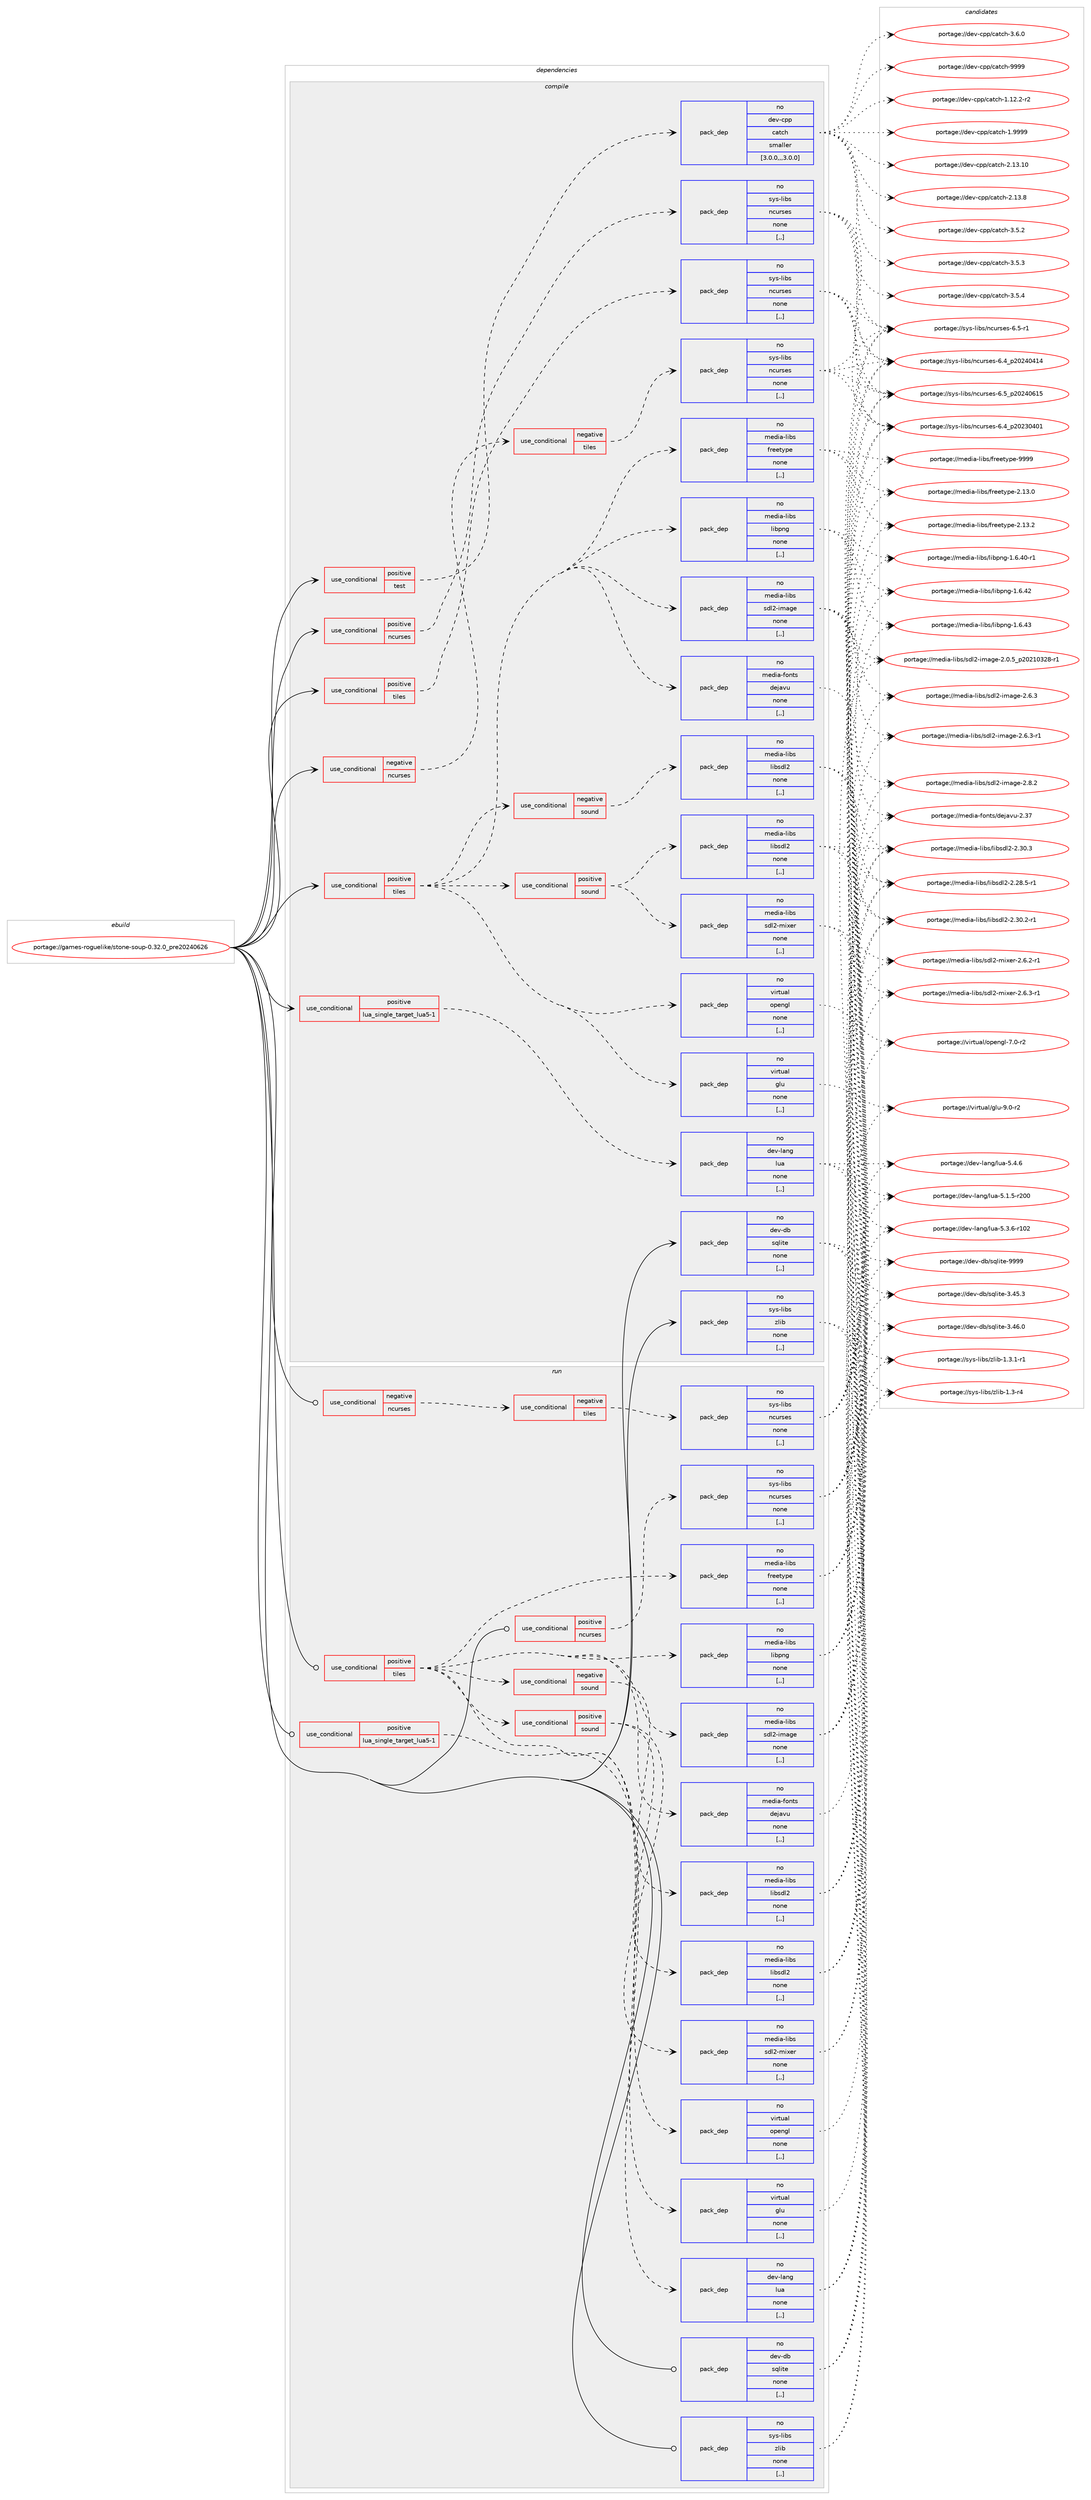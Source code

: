 digraph prolog {

# *************
# Graph options
# *************

newrank=true;
concentrate=true;
compound=true;
graph [rankdir=LR,fontname=Helvetica,fontsize=10,ranksep=1.5];#, ranksep=2.5, nodesep=0.2];
edge  [arrowhead=vee];
node  [fontname=Helvetica,fontsize=10];

# **********
# The ebuild
# **********

subgraph cluster_leftcol {
color=gray;
rank=same;
label=<<i>ebuild</i>>;
id [label="portage://games-roguelike/stone-soup-0.32.0_pre20240626", color=red, width=4, href="../games-roguelike/stone-soup-0.32.0_pre20240626.svg"];
}

# ****************
# The dependencies
# ****************

subgraph cluster_midcol {
color=gray;
label=<<i>dependencies</i>>;
subgraph cluster_compile {
fillcolor="#eeeeee";
style=filled;
label=<<i>compile</i>>;
subgraph cond63000 {
dependency228058 [label=<<TABLE BORDER="0" CELLBORDER="1" CELLSPACING="0" CELLPADDING="4"><TR><TD ROWSPAN="3" CELLPADDING="10">use_conditional</TD></TR><TR><TD>negative</TD></TR><TR><TD>ncurses</TD></TR></TABLE>>, shape=none, color=red];
subgraph cond63001 {
dependency228059 [label=<<TABLE BORDER="0" CELLBORDER="1" CELLSPACING="0" CELLPADDING="4"><TR><TD ROWSPAN="3" CELLPADDING="10">use_conditional</TD></TR><TR><TD>negative</TD></TR><TR><TD>tiles</TD></TR></TABLE>>, shape=none, color=red];
subgraph pack163557 {
dependency228060 [label=<<TABLE BORDER="0" CELLBORDER="1" CELLSPACING="0" CELLPADDING="4" WIDTH="220"><TR><TD ROWSPAN="6" CELLPADDING="30">pack_dep</TD></TR><TR><TD WIDTH="110">no</TD></TR><TR><TD>sys-libs</TD></TR><TR><TD>ncurses</TD></TR><TR><TD>none</TD></TR><TR><TD>[,,]</TD></TR></TABLE>>, shape=none, color=blue];
}
dependency228059:e -> dependency228060:w [weight=20,style="dashed",arrowhead="vee"];
}
dependency228058:e -> dependency228059:w [weight=20,style="dashed",arrowhead="vee"];
}
id:e -> dependency228058:w [weight=20,style="solid",arrowhead="vee"];
subgraph cond63002 {
dependency228061 [label=<<TABLE BORDER="0" CELLBORDER="1" CELLSPACING="0" CELLPADDING="4"><TR><TD ROWSPAN="3" CELLPADDING="10">use_conditional</TD></TR><TR><TD>positive</TD></TR><TR><TD>lua_single_target_lua5-1</TD></TR></TABLE>>, shape=none, color=red];
subgraph pack163558 {
dependency228062 [label=<<TABLE BORDER="0" CELLBORDER="1" CELLSPACING="0" CELLPADDING="4" WIDTH="220"><TR><TD ROWSPAN="6" CELLPADDING="30">pack_dep</TD></TR><TR><TD WIDTH="110">no</TD></TR><TR><TD>dev-lang</TD></TR><TR><TD>lua</TD></TR><TR><TD>none</TD></TR><TR><TD>[,,]</TD></TR></TABLE>>, shape=none, color=blue];
}
dependency228061:e -> dependency228062:w [weight=20,style="dashed",arrowhead="vee"];
}
id:e -> dependency228061:w [weight=20,style="solid",arrowhead="vee"];
subgraph cond63003 {
dependency228063 [label=<<TABLE BORDER="0" CELLBORDER="1" CELLSPACING="0" CELLPADDING="4"><TR><TD ROWSPAN="3" CELLPADDING="10">use_conditional</TD></TR><TR><TD>positive</TD></TR><TR><TD>ncurses</TD></TR></TABLE>>, shape=none, color=red];
subgraph pack163559 {
dependency228064 [label=<<TABLE BORDER="0" CELLBORDER="1" CELLSPACING="0" CELLPADDING="4" WIDTH="220"><TR><TD ROWSPAN="6" CELLPADDING="30">pack_dep</TD></TR><TR><TD WIDTH="110">no</TD></TR><TR><TD>sys-libs</TD></TR><TR><TD>ncurses</TD></TR><TR><TD>none</TD></TR><TR><TD>[,,]</TD></TR></TABLE>>, shape=none, color=blue];
}
dependency228063:e -> dependency228064:w [weight=20,style="dashed",arrowhead="vee"];
}
id:e -> dependency228063:w [weight=20,style="solid",arrowhead="vee"];
subgraph cond63004 {
dependency228065 [label=<<TABLE BORDER="0" CELLBORDER="1" CELLSPACING="0" CELLPADDING="4"><TR><TD ROWSPAN="3" CELLPADDING="10">use_conditional</TD></TR><TR><TD>positive</TD></TR><TR><TD>test</TD></TR></TABLE>>, shape=none, color=red];
subgraph pack163560 {
dependency228066 [label=<<TABLE BORDER="0" CELLBORDER="1" CELLSPACING="0" CELLPADDING="4" WIDTH="220"><TR><TD ROWSPAN="6" CELLPADDING="30">pack_dep</TD></TR><TR><TD WIDTH="110">no</TD></TR><TR><TD>dev-cpp</TD></TR><TR><TD>catch</TD></TR><TR><TD>smaller</TD></TR><TR><TD>[3.0.0,,,3.0.0]</TD></TR></TABLE>>, shape=none, color=blue];
}
dependency228065:e -> dependency228066:w [weight=20,style="dashed",arrowhead="vee"];
}
id:e -> dependency228065:w [weight=20,style="solid",arrowhead="vee"];
subgraph cond63005 {
dependency228067 [label=<<TABLE BORDER="0" CELLBORDER="1" CELLSPACING="0" CELLPADDING="4"><TR><TD ROWSPAN="3" CELLPADDING="10">use_conditional</TD></TR><TR><TD>positive</TD></TR><TR><TD>tiles</TD></TR></TABLE>>, shape=none, color=red];
subgraph pack163561 {
dependency228068 [label=<<TABLE BORDER="0" CELLBORDER="1" CELLSPACING="0" CELLPADDING="4" WIDTH="220"><TR><TD ROWSPAN="6" CELLPADDING="30">pack_dep</TD></TR><TR><TD WIDTH="110">no</TD></TR><TR><TD>media-fonts</TD></TR><TR><TD>dejavu</TD></TR><TR><TD>none</TD></TR><TR><TD>[,,]</TD></TR></TABLE>>, shape=none, color=blue];
}
dependency228067:e -> dependency228068:w [weight=20,style="dashed",arrowhead="vee"];
subgraph pack163562 {
dependency228069 [label=<<TABLE BORDER="0" CELLBORDER="1" CELLSPACING="0" CELLPADDING="4" WIDTH="220"><TR><TD ROWSPAN="6" CELLPADDING="30">pack_dep</TD></TR><TR><TD WIDTH="110">no</TD></TR><TR><TD>media-libs</TD></TR><TR><TD>freetype</TD></TR><TR><TD>none</TD></TR><TR><TD>[,,]</TD></TR></TABLE>>, shape=none, color=blue];
}
dependency228067:e -> dependency228069:w [weight=20,style="dashed",arrowhead="vee"];
subgraph pack163563 {
dependency228070 [label=<<TABLE BORDER="0" CELLBORDER="1" CELLSPACING="0" CELLPADDING="4" WIDTH="220"><TR><TD ROWSPAN="6" CELLPADDING="30">pack_dep</TD></TR><TR><TD WIDTH="110">no</TD></TR><TR><TD>media-libs</TD></TR><TR><TD>libpng</TD></TR><TR><TD>none</TD></TR><TR><TD>[,,]</TD></TR></TABLE>>, shape=none, color=blue];
}
dependency228067:e -> dependency228070:w [weight=20,style="dashed",arrowhead="vee"];
subgraph cond63006 {
dependency228071 [label=<<TABLE BORDER="0" CELLBORDER="1" CELLSPACING="0" CELLPADDING="4"><TR><TD ROWSPAN="3" CELLPADDING="10">use_conditional</TD></TR><TR><TD>positive</TD></TR><TR><TD>sound</TD></TR></TABLE>>, shape=none, color=red];
subgraph pack163564 {
dependency228072 [label=<<TABLE BORDER="0" CELLBORDER="1" CELLSPACING="0" CELLPADDING="4" WIDTH="220"><TR><TD ROWSPAN="6" CELLPADDING="30">pack_dep</TD></TR><TR><TD WIDTH="110">no</TD></TR><TR><TD>media-libs</TD></TR><TR><TD>libsdl2</TD></TR><TR><TD>none</TD></TR><TR><TD>[,,]</TD></TR></TABLE>>, shape=none, color=blue];
}
dependency228071:e -> dependency228072:w [weight=20,style="dashed",arrowhead="vee"];
subgraph pack163565 {
dependency228073 [label=<<TABLE BORDER="0" CELLBORDER="1" CELLSPACING="0" CELLPADDING="4" WIDTH="220"><TR><TD ROWSPAN="6" CELLPADDING="30">pack_dep</TD></TR><TR><TD WIDTH="110">no</TD></TR><TR><TD>media-libs</TD></TR><TR><TD>sdl2-mixer</TD></TR><TR><TD>none</TD></TR><TR><TD>[,,]</TD></TR></TABLE>>, shape=none, color=blue];
}
dependency228071:e -> dependency228073:w [weight=20,style="dashed",arrowhead="vee"];
}
dependency228067:e -> dependency228071:w [weight=20,style="dashed",arrowhead="vee"];
subgraph cond63007 {
dependency228074 [label=<<TABLE BORDER="0" CELLBORDER="1" CELLSPACING="0" CELLPADDING="4"><TR><TD ROWSPAN="3" CELLPADDING="10">use_conditional</TD></TR><TR><TD>negative</TD></TR><TR><TD>sound</TD></TR></TABLE>>, shape=none, color=red];
subgraph pack163566 {
dependency228075 [label=<<TABLE BORDER="0" CELLBORDER="1" CELLSPACING="0" CELLPADDING="4" WIDTH="220"><TR><TD ROWSPAN="6" CELLPADDING="30">pack_dep</TD></TR><TR><TD WIDTH="110">no</TD></TR><TR><TD>media-libs</TD></TR><TR><TD>libsdl2</TD></TR><TR><TD>none</TD></TR><TR><TD>[,,]</TD></TR></TABLE>>, shape=none, color=blue];
}
dependency228074:e -> dependency228075:w [weight=20,style="dashed",arrowhead="vee"];
}
dependency228067:e -> dependency228074:w [weight=20,style="dashed",arrowhead="vee"];
subgraph pack163567 {
dependency228076 [label=<<TABLE BORDER="0" CELLBORDER="1" CELLSPACING="0" CELLPADDING="4" WIDTH="220"><TR><TD ROWSPAN="6" CELLPADDING="30">pack_dep</TD></TR><TR><TD WIDTH="110">no</TD></TR><TR><TD>media-libs</TD></TR><TR><TD>sdl2-image</TD></TR><TR><TD>none</TD></TR><TR><TD>[,,]</TD></TR></TABLE>>, shape=none, color=blue];
}
dependency228067:e -> dependency228076:w [weight=20,style="dashed",arrowhead="vee"];
subgraph pack163568 {
dependency228077 [label=<<TABLE BORDER="0" CELLBORDER="1" CELLSPACING="0" CELLPADDING="4" WIDTH="220"><TR><TD ROWSPAN="6" CELLPADDING="30">pack_dep</TD></TR><TR><TD WIDTH="110">no</TD></TR><TR><TD>virtual</TD></TR><TR><TD>glu</TD></TR><TR><TD>none</TD></TR><TR><TD>[,,]</TD></TR></TABLE>>, shape=none, color=blue];
}
dependency228067:e -> dependency228077:w [weight=20,style="dashed",arrowhead="vee"];
subgraph pack163569 {
dependency228078 [label=<<TABLE BORDER="0" CELLBORDER="1" CELLSPACING="0" CELLPADDING="4" WIDTH="220"><TR><TD ROWSPAN="6" CELLPADDING="30">pack_dep</TD></TR><TR><TD WIDTH="110">no</TD></TR><TR><TD>virtual</TD></TR><TR><TD>opengl</TD></TR><TR><TD>none</TD></TR><TR><TD>[,,]</TD></TR></TABLE>>, shape=none, color=blue];
}
dependency228067:e -> dependency228078:w [weight=20,style="dashed",arrowhead="vee"];
}
id:e -> dependency228067:w [weight=20,style="solid",arrowhead="vee"];
subgraph cond63008 {
dependency228079 [label=<<TABLE BORDER="0" CELLBORDER="1" CELLSPACING="0" CELLPADDING="4"><TR><TD ROWSPAN="3" CELLPADDING="10">use_conditional</TD></TR><TR><TD>positive</TD></TR><TR><TD>tiles</TD></TR></TABLE>>, shape=none, color=red];
subgraph pack163570 {
dependency228080 [label=<<TABLE BORDER="0" CELLBORDER="1" CELLSPACING="0" CELLPADDING="4" WIDTH="220"><TR><TD ROWSPAN="6" CELLPADDING="30">pack_dep</TD></TR><TR><TD WIDTH="110">no</TD></TR><TR><TD>sys-libs</TD></TR><TR><TD>ncurses</TD></TR><TR><TD>none</TD></TR><TR><TD>[,,]</TD></TR></TABLE>>, shape=none, color=blue];
}
dependency228079:e -> dependency228080:w [weight=20,style="dashed",arrowhead="vee"];
}
id:e -> dependency228079:w [weight=20,style="solid",arrowhead="vee"];
subgraph pack163571 {
dependency228081 [label=<<TABLE BORDER="0" CELLBORDER="1" CELLSPACING="0" CELLPADDING="4" WIDTH="220"><TR><TD ROWSPAN="6" CELLPADDING="30">pack_dep</TD></TR><TR><TD WIDTH="110">no</TD></TR><TR><TD>dev-db</TD></TR><TR><TD>sqlite</TD></TR><TR><TD>none</TD></TR><TR><TD>[,,]</TD></TR></TABLE>>, shape=none, color=blue];
}
id:e -> dependency228081:w [weight=20,style="solid",arrowhead="vee"];
subgraph pack163572 {
dependency228082 [label=<<TABLE BORDER="0" CELLBORDER="1" CELLSPACING="0" CELLPADDING="4" WIDTH="220"><TR><TD ROWSPAN="6" CELLPADDING="30">pack_dep</TD></TR><TR><TD WIDTH="110">no</TD></TR><TR><TD>sys-libs</TD></TR><TR><TD>zlib</TD></TR><TR><TD>none</TD></TR><TR><TD>[,,]</TD></TR></TABLE>>, shape=none, color=blue];
}
id:e -> dependency228082:w [weight=20,style="solid",arrowhead="vee"];
}
subgraph cluster_compileandrun {
fillcolor="#eeeeee";
style=filled;
label=<<i>compile and run</i>>;
}
subgraph cluster_run {
fillcolor="#eeeeee";
style=filled;
label=<<i>run</i>>;
subgraph cond63009 {
dependency228083 [label=<<TABLE BORDER="0" CELLBORDER="1" CELLSPACING="0" CELLPADDING="4"><TR><TD ROWSPAN="3" CELLPADDING="10">use_conditional</TD></TR><TR><TD>negative</TD></TR><TR><TD>ncurses</TD></TR></TABLE>>, shape=none, color=red];
subgraph cond63010 {
dependency228084 [label=<<TABLE BORDER="0" CELLBORDER="1" CELLSPACING="0" CELLPADDING="4"><TR><TD ROWSPAN="3" CELLPADDING="10">use_conditional</TD></TR><TR><TD>negative</TD></TR><TR><TD>tiles</TD></TR></TABLE>>, shape=none, color=red];
subgraph pack163573 {
dependency228085 [label=<<TABLE BORDER="0" CELLBORDER="1" CELLSPACING="0" CELLPADDING="4" WIDTH="220"><TR><TD ROWSPAN="6" CELLPADDING="30">pack_dep</TD></TR><TR><TD WIDTH="110">no</TD></TR><TR><TD>sys-libs</TD></TR><TR><TD>ncurses</TD></TR><TR><TD>none</TD></TR><TR><TD>[,,]</TD></TR></TABLE>>, shape=none, color=blue];
}
dependency228084:e -> dependency228085:w [weight=20,style="dashed",arrowhead="vee"];
}
dependency228083:e -> dependency228084:w [weight=20,style="dashed",arrowhead="vee"];
}
id:e -> dependency228083:w [weight=20,style="solid",arrowhead="odot"];
subgraph cond63011 {
dependency228086 [label=<<TABLE BORDER="0" CELLBORDER="1" CELLSPACING="0" CELLPADDING="4"><TR><TD ROWSPAN="3" CELLPADDING="10">use_conditional</TD></TR><TR><TD>positive</TD></TR><TR><TD>lua_single_target_lua5-1</TD></TR></TABLE>>, shape=none, color=red];
subgraph pack163574 {
dependency228087 [label=<<TABLE BORDER="0" CELLBORDER="1" CELLSPACING="0" CELLPADDING="4" WIDTH="220"><TR><TD ROWSPAN="6" CELLPADDING="30">pack_dep</TD></TR><TR><TD WIDTH="110">no</TD></TR><TR><TD>dev-lang</TD></TR><TR><TD>lua</TD></TR><TR><TD>none</TD></TR><TR><TD>[,,]</TD></TR></TABLE>>, shape=none, color=blue];
}
dependency228086:e -> dependency228087:w [weight=20,style="dashed",arrowhead="vee"];
}
id:e -> dependency228086:w [weight=20,style="solid",arrowhead="odot"];
subgraph cond63012 {
dependency228088 [label=<<TABLE BORDER="0" CELLBORDER="1" CELLSPACING="0" CELLPADDING="4"><TR><TD ROWSPAN="3" CELLPADDING="10">use_conditional</TD></TR><TR><TD>positive</TD></TR><TR><TD>ncurses</TD></TR></TABLE>>, shape=none, color=red];
subgraph pack163575 {
dependency228089 [label=<<TABLE BORDER="0" CELLBORDER="1" CELLSPACING="0" CELLPADDING="4" WIDTH="220"><TR><TD ROWSPAN="6" CELLPADDING="30">pack_dep</TD></TR><TR><TD WIDTH="110">no</TD></TR><TR><TD>sys-libs</TD></TR><TR><TD>ncurses</TD></TR><TR><TD>none</TD></TR><TR><TD>[,,]</TD></TR></TABLE>>, shape=none, color=blue];
}
dependency228088:e -> dependency228089:w [weight=20,style="dashed",arrowhead="vee"];
}
id:e -> dependency228088:w [weight=20,style="solid",arrowhead="odot"];
subgraph cond63013 {
dependency228090 [label=<<TABLE BORDER="0" CELLBORDER="1" CELLSPACING="0" CELLPADDING="4"><TR><TD ROWSPAN="3" CELLPADDING="10">use_conditional</TD></TR><TR><TD>positive</TD></TR><TR><TD>tiles</TD></TR></TABLE>>, shape=none, color=red];
subgraph pack163576 {
dependency228091 [label=<<TABLE BORDER="0" CELLBORDER="1" CELLSPACING="0" CELLPADDING="4" WIDTH="220"><TR><TD ROWSPAN="6" CELLPADDING="30">pack_dep</TD></TR><TR><TD WIDTH="110">no</TD></TR><TR><TD>media-fonts</TD></TR><TR><TD>dejavu</TD></TR><TR><TD>none</TD></TR><TR><TD>[,,]</TD></TR></TABLE>>, shape=none, color=blue];
}
dependency228090:e -> dependency228091:w [weight=20,style="dashed",arrowhead="vee"];
subgraph pack163577 {
dependency228092 [label=<<TABLE BORDER="0" CELLBORDER="1" CELLSPACING="0" CELLPADDING="4" WIDTH="220"><TR><TD ROWSPAN="6" CELLPADDING="30">pack_dep</TD></TR><TR><TD WIDTH="110">no</TD></TR><TR><TD>media-libs</TD></TR><TR><TD>freetype</TD></TR><TR><TD>none</TD></TR><TR><TD>[,,]</TD></TR></TABLE>>, shape=none, color=blue];
}
dependency228090:e -> dependency228092:w [weight=20,style="dashed",arrowhead="vee"];
subgraph pack163578 {
dependency228093 [label=<<TABLE BORDER="0" CELLBORDER="1" CELLSPACING="0" CELLPADDING="4" WIDTH="220"><TR><TD ROWSPAN="6" CELLPADDING="30">pack_dep</TD></TR><TR><TD WIDTH="110">no</TD></TR><TR><TD>media-libs</TD></TR><TR><TD>libpng</TD></TR><TR><TD>none</TD></TR><TR><TD>[,,]</TD></TR></TABLE>>, shape=none, color=blue];
}
dependency228090:e -> dependency228093:w [weight=20,style="dashed",arrowhead="vee"];
subgraph cond63014 {
dependency228094 [label=<<TABLE BORDER="0" CELLBORDER="1" CELLSPACING="0" CELLPADDING="4"><TR><TD ROWSPAN="3" CELLPADDING="10">use_conditional</TD></TR><TR><TD>positive</TD></TR><TR><TD>sound</TD></TR></TABLE>>, shape=none, color=red];
subgraph pack163579 {
dependency228095 [label=<<TABLE BORDER="0" CELLBORDER="1" CELLSPACING="0" CELLPADDING="4" WIDTH="220"><TR><TD ROWSPAN="6" CELLPADDING="30">pack_dep</TD></TR><TR><TD WIDTH="110">no</TD></TR><TR><TD>media-libs</TD></TR><TR><TD>libsdl2</TD></TR><TR><TD>none</TD></TR><TR><TD>[,,]</TD></TR></TABLE>>, shape=none, color=blue];
}
dependency228094:e -> dependency228095:w [weight=20,style="dashed",arrowhead="vee"];
subgraph pack163580 {
dependency228096 [label=<<TABLE BORDER="0" CELLBORDER="1" CELLSPACING="0" CELLPADDING="4" WIDTH="220"><TR><TD ROWSPAN="6" CELLPADDING="30">pack_dep</TD></TR><TR><TD WIDTH="110">no</TD></TR><TR><TD>media-libs</TD></TR><TR><TD>sdl2-mixer</TD></TR><TR><TD>none</TD></TR><TR><TD>[,,]</TD></TR></TABLE>>, shape=none, color=blue];
}
dependency228094:e -> dependency228096:w [weight=20,style="dashed",arrowhead="vee"];
}
dependency228090:e -> dependency228094:w [weight=20,style="dashed",arrowhead="vee"];
subgraph cond63015 {
dependency228097 [label=<<TABLE BORDER="0" CELLBORDER="1" CELLSPACING="0" CELLPADDING="4"><TR><TD ROWSPAN="3" CELLPADDING="10">use_conditional</TD></TR><TR><TD>negative</TD></TR><TR><TD>sound</TD></TR></TABLE>>, shape=none, color=red];
subgraph pack163581 {
dependency228098 [label=<<TABLE BORDER="0" CELLBORDER="1" CELLSPACING="0" CELLPADDING="4" WIDTH="220"><TR><TD ROWSPAN="6" CELLPADDING="30">pack_dep</TD></TR><TR><TD WIDTH="110">no</TD></TR><TR><TD>media-libs</TD></TR><TR><TD>libsdl2</TD></TR><TR><TD>none</TD></TR><TR><TD>[,,]</TD></TR></TABLE>>, shape=none, color=blue];
}
dependency228097:e -> dependency228098:w [weight=20,style="dashed",arrowhead="vee"];
}
dependency228090:e -> dependency228097:w [weight=20,style="dashed",arrowhead="vee"];
subgraph pack163582 {
dependency228099 [label=<<TABLE BORDER="0" CELLBORDER="1" CELLSPACING="0" CELLPADDING="4" WIDTH="220"><TR><TD ROWSPAN="6" CELLPADDING="30">pack_dep</TD></TR><TR><TD WIDTH="110">no</TD></TR><TR><TD>media-libs</TD></TR><TR><TD>sdl2-image</TD></TR><TR><TD>none</TD></TR><TR><TD>[,,]</TD></TR></TABLE>>, shape=none, color=blue];
}
dependency228090:e -> dependency228099:w [weight=20,style="dashed",arrowhead="vee"];
subgraph pack163583 {
dependency228100 [label=<<TABLE BORDER="0" CELLBORDER="1" CELLSPACING="0" CELLPADDING="4" WIDTH="220"><TR><TD ROWSPAN="6" CELLPADDING="30">pack_dep</TD></TR><TR><TD WIDTH="110">no</TD></TR><TR><TD>virtual</TD></TR><TR><TD>glu</TD></TR><TR><TD>none</TD></TR><TR><TD>[,,]</TD></TR></TABLE>>, shape=none, color=blue];
}
dependency228090:e -> dependency228100:w [weight=20,style="dashed",arrowhead="vee"];
subgraph pack163584 {
dependency228101 [label=<<TABLE BORDER="0" CELLBORDER="1" CELLSPACING="0" CELLPADDING="4" WIDTH="220"><TR><TD ROWSPAN="6" CELLPADDING="30">pack_dep</TD></TR><TR><TD WIDTH="110">no</TD></TR><TR><TD>virtual</TD></TR><TR><TD>opengl</TD></TR><TR><TD>none</TD></TR><TR><TD>[,,]</TD></TR></TABLE>>, shape=none, color=blue];
}
dependency228090:e -> dependency228101:w [weight=20,style="dashed",arrowhead="vee"];
}
id:e -> dependency228090:w [weight=20,style="solid",arrowhead="odot"];
subgraph pack163585 {
dependency228102 [label=<<TABLE BORDER="0" CELLBORDER="1" CELLSPACING="0" CELLPADDING="4" WIDTH="220"><TR><TD ROWSPAN="6" CELLPADDING="30">pack_dep</TD></TR><TR><TD WIDTH="110">no</TD></TR><TR><TD>dev-db</TD></TR><TR><TD>sqlite</TD></TR><TR><TD>none</TD></TR><TR><TD>[,,]</TD></TR></TABLE>>, shape=none, color=blue];
}
id:e -> dependency228102:w [weight=20,style="solid",arrowhead="odot"];
subgraph pack163586 {
dependency228103 [label=<<TABLE BORDER="0" CELLBORDER="1" CELLSPACING="0" CELLPADDING="4" WIDTH="220"><TR><TD ROWSPAN="6" CELLPADDING="30">pack_dep</TD></TR><TR><TD WIDTH="110">no</TD></TR><TR><TD>sys-libs</TD></TR><TR><TD>zlib</TD></TR><TR><TD>none</TD></TR><TR><TD>[,,]</TD></TR></TABLE>>, shape=none, color=blue];
}
id:e -> dependency228103:w [weight=20,style="solid",arrowhead="odot"];
}
}

# **************
# The candidates
# **************

subgraph cluster_choices {
rank=same;
color=gray;
label=<<i>candidates</i>>;

subgraph choice163557 {
color=black;
nodesep=1;
choice1151211154510810598115471109911711411510111545544652951125048505148524849 [label="portage://sys-libs/ncurses-6.4_p20230401", color=red, width=4,href="../sys-libs/ncurses-6.4_p20230401.svg"];
choice1151211154510810598115471109911711411510111545544652951125048505248524952 [label="portage://sys-libs/ncurses-6.4_p20240414", color=red, width=4,href="../sys-libs/ncurses-6.4_p20240414.svg"];
choice11512111545108105981154711099117114115101115455446534511449 [label="portage://sys-libs/ncurses-6.5-r1", color=red, width=4,href="../sys-libs/ncurses-6.5-r1.svg"];
choice1151211154510810598115471109911711411510111545544653951125048505248544953 [label="portage://sys-libs/ncurses-6.5_p20240615", color=red, width=4,href="../sys-libs/ncurses-6.5_p20240615.svg"];
dependency228060:e -> choice1151211154510810598115471109911711411510111545544652951125048505148524849:w [style=dotted,weight="100"];
dependency228060:e -> choice1151211154510810598115471109911711411510111545544652951125048505248524952:w [style=dotted,weight="100"];
dependency228060:e -> choice11512111545108105981154711099117114115101115455446534511449:w [style=dotted,weight="100"];
dependency228060:e -> choice1151211154510810598115471109911711411510111545544653951125048505248544953:w [style=dotted,weight="100"];
}
subgraph choice163558 {
color=black;
nodesep=1;
choice1001011184510897110103471081179745534649465345114504848 [label="portage://dev-lang/lua-5.1.5-r200", color=red, width=4,href="../dev-lang/lua-5.1.5-r200.svg"];
choice1001011184510897110103471081179745534651465445114494850 [label="portage://dev-lang/lua-5.3.6-r102", color=red, width=4,href="../dev-lang/lua-5.3.6-r102.svg"];
choice10010111845108971101034710811797455346524654 [label="portage://dev-lang/lua-5.4.6", color=red, width=4,href="../dev-lang/lua-5.4.6.svg"];
dependency228062:e -> choice1001011184510897110103471081179745534649465345114504848:w [style=dotted,weight="100"];
dependency228062:e -> choice1001011184510897110103471081179745534651465445114494850:w [style=dotted,weight="100"];
dependency228062:e -> choice10010111845108971101034710811797455346524654:w [style=dotted,weight="100"];
}
subgraph choice163559 {
color=black;
nodesep=1;
choice1151211154510810598115471109911711411510111545544652951125048505148524849 [label="portage://sys-libs/ncurses-6.4_p20230401", color=red, width=4,href="../sys-libs/ncurses-6.4_p20230401.svg"];
choice1151211154510810598115471109911711411510111545544652951125048505248524952 [label="portage://sys-libs/ncurses-6.4_p20240414", color=red, width=4,href="../sys-libs/ncurses-6.4_p20240414.svg"];
choice11512111545108105981154711099117114115101115455446534511449 [label="portage://sys-libs/ncurses-6.5-r1", color=red, width=4,href="../sys-libs/ncurses-6.5-r1.svg"];
choice1151211154510810598115471109911711411510111545544653951125048505248544953 [label="portage://sys-libs/ncurses-6.5_p20240615", color=red, width=4,href="../sys-libs/ncurses-6.5_p20240615.svg"];
dependency228064:e -> choice1151211154510810598115471109911711411510111545544652951125048505148524849:w [style=dotted,weight="100"];
dependency228064:e -> choice1151211154510810598115471109911711411510111545544652951125048505248524952:w [style=dotted,weight="100"];
dependency228064:e -> choice11512111545108105981154711099117114115101115455446534511449:w [style=dotted,weight="100"];
dependency228064:e -> choice1151211154510810598115471109911711411510111545544653951125048505248544953:w [style=dotted,weight="100"];
}
subgraph choice163560 {
color=black;
nodesep=1;
choice100101118459911211247999711699104454946495046504511450 [label="portage://dev-cpp/catch-1.12.2-r2", color=red, width=4,href="../dev-cpp/catch-1.12.2-r2.svg"];
choice10010111845991121124799971169910445494657575757 [label="portage://dev-cpp/catch-1.9999", color=red, width=4,href="../dev-cpp/catch-1.9999.svg"];
choice1001011184599112112479997116991044550464951464948 [label="portage://dev-cpp/catch-2.13.10", color=red, width=4,href="../dev-cpp/catch-2.13.10.svg"];
choice10010111845991121124799971169910445504649514656 [label="portage://dev-cpp/catch-2.13.8", color=red, width=4,href="../dev-cpp/catch-2.13.8.svg"];
choice100101118459911211247999711699104455146534650 [label="portage://dev-cpp/catch-3.5.2", color=red, width=4,href="../dev-cpp/catch-3.5.2.svg"];
choice100101118459911211247999711699104455146534651 [label="portage://dev-cpp/catch-3.5.3", color=red, width=4,href="../dev-cpp/catch-3.5.3.svg"];
choice100101118459911211247999711699104455146534652 [label="portage://dev-cpp/catch-3.5.4", color=red, width=4,href="../dev-cpp/catch-3.5.4.svg"];
choice100101118459911211247999711699104455146544648 [label="portage://dev-cpp/catch-3.6.0", color=red, width=4,href="../dev-cpp/catch-3.6.0.svg"];
choice1001011184599112112479997116991044557575757 [label="portage://dev-cpp/catch-9999", color=red, width=4,href="../dev-cpp/catch-9999.svg"];
dependency228066:e -> choice100101118459911211247999711699104454946495046504511450:w [style=dotted,weight="100"];
dependency228066:e -> choice10010111845991121124799971169910445494657575757:w [style=dotted,weight="100"];
dependency228066:e -> choice1001011184599112112479997116991044550464951464948:w [style=dotted,weight="100"];
dependency228066:e -> choice10010111845991121124799971169910445504649514656:w [style=dotted,weight="100"];
dependency228066:e -> choice100101118459911211247999711699104455146534650:w [style=dotted,weight="100"];
dependency228066:e -> choice100101118459911211247999711699104455146534651:w [style=dotted,weight="100"];
dependency228066:e -> choice100101118459911211247999711699104455146534652:w [style=dotted,weight="100"];
dependency228066:e -> choice100101118459911211247999711699104455146544648:w [style=dotted,weight="100"];
dependency228066:e -> choice1001011184599112112479997116991044557575757:w [style=dotted,weight="100"];
}
subgraph choice163561 {
color=black;
nodesep=1;
choice109101100105974510211111011611547100101106971181174550465155 [label="portage://media-fonts/dejavu-2.37", color=red, width=4,href="../media-fonts/dejavu-2.37.svg"];
dependency228068:e -> choice109101100105974510211111011611547100101106971181174550465155:w [style=dotted,weight="100"];
}
subgraph choice163562 {
color=black;
nodesep=1;
choice1091011001059745108105981154710211410110111612111210145504649514648 [label="portage://media-libs/freetype-2.13.0", color=red, width=4,href="../media-libs/freetype-2.13.0.svg"];
choice1091011001059745108105981154710211410110111612111210145504649514650 [label="portage://media-libs/freetype-2.13.2", color=red, width=4,href="../media-libs/freetype-2.13.2.svg"];
choice109101100105974510810598115471021141011011161211121014557575757 [label="portage://media-libs/freetype-9999", color=red, width=4,href="../media-libs/freetype-9999.svg"];
dependency228069:e -> choice1091011001059745108105981154710211410110111612111210145504649514648:w [style=dotted,weight="100"];
dependency228069:e -> choice1091011001059745108105981154710211410110111612111210145504649514650:w [style=dotted,weight="100"];
dependency228069:e -> choice109101100105974510810598115471021141011011161211121014557575757:w [style=dotted,weight="100"];
}
subgraph choice163563 {
color=black;
nodesep=1;
choice1091011001059745108105981154710810598112110103454946544652484511449 [label="portage://media-libs/libpng-1.6.40-r1", color=red, width=4,href="../media-libs/libpng-1.6.40-r1.svg"];
choice109101100105974510810598115471081059811211010345494654465250 [label="portage://media-libs/libpng-1.6.42", color=red, width=4,href="../media-libs/libpng-1.6.42.svg"];
choice109101100105974510810598115471081059811211010345494654465251 [label="portage://media-libs/libpng-1.6.43", color=red, width=4,href="../media-libs/libpng-1.6.43.svg"];
dependency228070:e -> choice1091011001059745108105981154710810598112110103454946544652484511449:w [style=dotted,weight="100"];
dependency228070:e -> choice109101100105974510810598115471081059811211010345494654465250:w [style=dotted,weight="100"];
dependency228070:e -> choice109101100105974510810598115471081059811211010345494654465251:w [style=dotted,weight="100"];
}
subgraph choice163564 {
color=black;
nodesep=1;
choice109101100105974510810598115471081059811510010850455046505646534511449 [label="portage://media-libs/libsdl2-2.28.5-r1", color=red, width=4,href="../media-libs/libsdl2-2.28.5-r1.svg"];
choice109101100105974510810598115471081059811510010850455046514846504511449 [label="portage://media-libs/libsdl2-2.30.2-r1", color=red, width=4,href="../media-libs/libsdl2-2.30.2-r1.svg"];
choice10910110010597451081059811547108105981151001085045504651484651 [label="portage://media-libs/libsdl2-2.30.3", color=red, width=4,href="../media-libs/libsdl2-2.30.3.svg"];
dependency228072:e -> choice109101100105974510810598115471081059811510010850455046505646534511449:w [style=dotted,weight="100"];
dependency228072:e -> choice109101100105974510810598115471081059811510010850455046514846504511449:w [style=dotted,weight="100"];
dependency228072:e -> choice10910110010597451081059811547108105981151001085045504651484651:w [style=dotted,weight="100"];
}
subgraph choice163565 {
color=black;
nodesep=1;
choice1091011001059745108105981154711510010850451091051201011144550465446504511449 [label="portage://media-libs/sdl2-mixer-2.6.2-r1", color=red, width=4,href="../media-libs/sdl2-mixer-2.6.2-r1.svg"];
choice1091011001059745108105981154711510010850451091051201011144550465446514511449 [label="portage://media-libs/sdl2-mixer-2.6.3-r1", color=red, width=4,href="../media-libs/sdl2-mixer-2.6.3-r1.svg"];
dependency228073:e -> choice1091011001059745108105981154711510010850451091051201011144550465446504511449:w [style=dotted,weight="100"];
dependency228073:e -> choice1091011001059745108105981154711510010850451091051201011144550465446514511449:w [style=dotted,weight="100"];
}
subgraph choice163566 {
color=black;
nodesep=1;
choice109101100105974510810598115471081059811510010850455046505646534511449 [label="portage://media-libs/libsdl2-2.28.5-r1", color=red, width=4,href="../media-libs/libsdl2-2.28.5-r1.svg"];
choice109101100105974510810598115471081059811510010850455046514846504511449 [label="portage://media-libs/libsdl2-2.30.2-r1", color=red, width=4,href="../media-libs/libsdl2-2.30.2-r1.svg"];
choice10910110010597451081059811547108105981151001085045504651484651 [label="portage://media-libs/libsdl2-2.30.3", color=red, width=4,href="../media-libs/libsdl2-2.30.3.svg"];
dependency228075:e -> choice109101100105974510810598115471081059811510010850455046505646534511449:w [style=dotted,weight="100"];
dependency228075:e -> choice109101100105974510810598115471081059811510010850455046514846504511449:w [style=dotted,weight="100"];
dependency228075:e -> choice10910110010597451081059811547108105981151001085045504651484651:w [style=dotted,weight="100"];
}
subgraph choice163567 {
color=black;
nodesep=1;
choice109101100105974510810598115471151001085045105109971031014550464846539511250485049485150564511449 [label="portage://media-libs/sdl2-image-2.0.5_p20210328-r1", color=red, width=4,href="../media-libs/sdl2-image-2.0.5_p20210328-r1.svg"];
choice10910110010597451081059811547115100108504510510997103101455046544651 [label="portage://media-libs/sdl2-image-2.6.3", color=red, width=4,href="../media-libs/sdl2-image-2.6.3.svg"];
choice109101100105974510810598115471151001085045105109971031014550465446514511449 [label="portage://media-libs/sdl2-image-2.6.3-r1", color=red, width=4,href="../media-libs/sdl2-image-2.6.3-r1.svg"];
choice10910110010597451081059811547115100108504510510997103101455046564650 [label="portage://media-libs/sdl2-image-2.8.2", color=red, width=4,href="../media-libs/sdl2-image-2.8.2.svg"];
dependency228076:e -> choice109101100105974510810598115471151001085045105109971031014550464846539511250485049485150564511449:w [style=dotted,weight="100"];
dependency228076:e -> choice10910110010597451081059811547115100108504510510997103101455046544651:w [style=dotted,weight="100"];
dependency228076:e -> choice109101100105974510810598115471151001085045105109971031014550465446514511449:w [style=dotted,weight="100"];
dependency228076:e -> choice10910110010597451081059811547115100108504510510997103101455046564650:w [style=dotted,weight="100"];
}
subgraph choice163568 {
color=black;
nodesep=1;
choice1181051141161179710847103108117455746484511450 [label="portage://virtual/glu-9.0-r2", color=red, width=4,href="../virtual/glu-9.0-r2.svg"];
dependency228077:e -> choice1181051141161179710847103108117455746484511450:w [style=dotted,weight="100"];
}
subgraph choice163569 {
color=black;
nodesep=1;
choice1181051141161179710847111112101110103108455546484511450 [label="portage://virtual/opengl-7.0-r2", color=red, width=4,href="../virtual/opengl-7.0-r2.svg"];
dependency228078:e -> choice1181051141161179710847111112101110103108455546484511450:w [style=dotted,weight="100"];
}
subgraph choice163570 {
color=black;
nodesep=1;
choice1151211154510810598115471109911711411510111545544652951125048505148524849 [label="portage://sys-libs/ncurses-6.4_p20230401", color=red, width=4,href="../sys-libs/ncurses-6.4_p20230401.svg"];
choice1151211154510810598115471109911711411510111545544652951125048505248524952 [label="portage://sys-libs/ncurses-6.4_p20240414", color=red, width=4,href="../sys-libs/ncurses-6.4_p20240414.svg"];
choice11512111545108105981154711099117114115101115455446534511449 [label="portage://sys-libs/ncurses-6.5-r1", color=red, width=4,href="../sys-libs/ncurses-6.5-r1.svg"];
choice1151211154510810598115471109911711411510111545544653951125048505248544953 [label="portage://sys-libs/ncurses-6.5_p20240615", color=red, width=4,href="../sys-libs/ncurses-6.5_p20240615.svg"];
dependency228080:e -> choice1151211154510810598115471109911711411510111545544652951125048505148524849:w [style=dotted,weight="100"];
dependency228080:e -> choice1151211154510810598115471109911711411510111545544652951125048505248524952:w [style=dotted,weight="100"];
dependency228080:e -> choice11512111545108105981154711099117114115101115455446534511449:w [style=dotted,weight="100"];
dependency228080:e -> choice1151211154510810598115471109911711411510111545544653951125048505248544953:w [style=dotted,weight="100"];
}
subgraph choice163571 {
color=black;
nodesep=1;
choice10010111845100984711511310810511610145514652534651 [label="portage://dev-db/sqlite-3.45.3", color=red, width=4,href="../dev-db/sqlite-3.45.3.svg"];
choice10010111845100984711511310810511610145514652544648 [label="portage://dev-db/sqlite-3.46.0", color=red, width=4,href="../dev-db/sqlite-3.46.0.svg"];
choice1001011184510098471151131081051161014557575757 [label="portage://dev-db/sqlite-9999", color=red, width=4,href="../dev-db/sqlite-9999.svg"];
dependency228081:e -> choice10010111845100984711511310810511610145514652534651:w [style=dotted,weight="100"];
dependency228081:e -> choice10010111845100984711511310810511610145514652544648:w [style=dotted,weight="100"];
dependency228081:e -> choice1001011184510098471151131081051161014557575757:w [style=dotted,weight="100"];
}
subgraph choice163572 {
color=black;
nodesep=1;
choice11512111545108105981154712210810598454946514511452 [label="portage://sys-libs/zlib-1.3-r4", color=red, width=4,href="../sys-libs/zlib-1.3-r4.svg"];
choice115121115451081059811547122108105984549465146494511449 [label="portage://sys-libs/zlib-1.3.1-r1", color=red, width=4,href="../sys-libs/zlib-1.3.1-r1.svg"];
dependency228082:e -> choice11512111545108105981154712210810598454946514511452:w [style=dotted,weight="100"];
dependency228082:e -> choice115121115451081059811547122108105984549465146494511449:w [style=dotted,weight="100"];
}
subgraph choice163573 {
color=black;
nodesep=1;
choice1151211154510810598115471109911711411510111545544652951125048505148524849 [label="portage://sys-libs/ncurses-6.4_p20230401", color=red, width=4,href="../sys-libs/ncurses-6.4_p20230401.svg"];
choice1151211154510810598115471109911711411510111545544652951125048505248524952 [label="portage://sys-libs/ncurses-6.4_p20240414", color=red, width=4,href="../sys-libs/ncurses-6.4_p20240414.svg"];
choice11512111545108105981154711099117114115101115455446534511449 [label="portage://sys-libs/ncurses-6.5-r1", color=red, width=4,href="../sys-libs/ncurses-6.5-r1.svg"];
choice1151211154510810598115471109911711411510111545544653951125048505248544953 [label="portage://sys-libs/ncurses-6.5_p20240615", color=red, width=4,href="../sys-libs/ncurses-6.5_p20240615.svg"];
dependency228085:e -> choice1151211154510810598115471109911711411510111545544652951125048505148524849:w [style=dotted,weight="100"];
dependency228085:e -> choice1151211154510810598115471109911711411510111545544652951125048505248524952:w [style=dotted,weight="100"];
dependency228085:e -> choice11512111545108105981154711099117114115101115455446534511449:w [style=dotted,weight="100"];
dependency228085:e -> choice1151211154510810598115471109911711411510111545544653951125048505248544953:w [style=dotted,weight="100"];
}
subgraph choice163574 {
color=black;
nodesep=1;
choice1001011184510897110103471081179745534649465345114504848 [label="portage://dev-lang/lua-5.1.5-r200", color=red, width=4,href="../dev-lang/lua-5.1.5-r200.svg"];
choice1001011184510897110103471081179745534651465445114494850 [label="portage://dev-lang/lua-5.3.6-r102", color=red, width=4,href="../dev-lang/lua-5.3.6-r102.svg"];
choice10010111845108971101034710811797455346524654 [label="portage://dev-lang/lua-5.4.6", color=red, width=4,href="../dev-lang/lua-5.4.6.svg"];
dependency228087:e -> choice1001011184510897110103471081179745534649465345114504848:w [style=dotted,weight="100"];
dependency228087:e -> choice1001011184510897110103471081179745534651465445114494850:w [style=dotted,weight="100"];
dependency228087:e -> choice10010111845108971101034710811797455346524654:w [style=dotted,weight="100"];
}
subgraph choice163575 {
color=black;
nodesep=1;
choice1151211154510810598115471109911711411510111545544652951125048505148524849 [label="portage://sys-libs/ncurses-6.4_p20230401", color=red, width=4,href="../sys-libs/ncurses-6.4_p20230401.svg"];
choice1151211154510810598115471109911711411510111545544652951125048505248524952 [label="portage://sys-libs/ncurses-6.4_p20240414", color=red, width=4,href="../sys-libs/ncurses-6.4_p20240414.svg"];
choice11512111545108105981154711099117114115101115455446534511449 [label="portage://sys-libs/ncurses-6.5-r1", color=red, width=4,href="../sys-libs/ncurses-6.5-r1.svg"];
choice1151211154510810598115471109911711411510111545544653951125048505248544953 [label="portage://sys-libs/ncurses-6.5_p20240615", color=red, width=4,href="../sys-libs/ncurses-6.5_p20240615.svg"];
dependency228089:e -> choice1151211154510810598115471109911711411510111545544652951125048505148524849:w [style=dotted,weight="100"];
dependency228089:e -> choice1151211154510810598115471109911711411510111545544652951125048505248524952:w [style=dotted,weight="100"];
dependency228089:e -> choice11512111545108105981154711099117114115101115455446534511449:w [style=dotted,weight="100"];
dependency228089:e -> choice1151211154510810598115471109911711411510111545544653951125048505248544953:w [style=dotted,weight="100"];
}
subgraph choice163576 {
color=black;
nodesep=1;
choice109101100105974510211111011611547100101106971181174550465155 [label="portage://media-fonts/dejavu-2.37", color=red, width=4,href="../media-fonts/dejavu-2.37.svg"];
dependency228091:e -> choice109101100105974510211111011611547100101106971181174550465155:w [style=dotted,weight="100"];
}
subgraph choice163577 {
color=black;
nodesep=1;
choice1091011001059745108105981154710211410110111612111210145504649514648 [label="portage://media-libs/freetype-2.13.0", color=red, width=4,href="../media-libs/freetype-2.13.0.svg"];
choice1091011001059745108105981154710211410110111612111210145504649514650 [label="portage://media-libs/freetype-2.13.2", color=red, width=4,href="../media-libs/freetype-2.13.2.svg"];
choice109101100105974510810598115471021141011011161211121014557575757 [label="portage://media-libs/freetype-9999", color=red, width=4,href="../media-libs/freetype-9999.svg"];
dependency228092:e -> choice1091011001059745108105981154710211410110111612111210145504649514648:w [style=dotted,weight="100"];
dependency228092:e -> choice1091011001059745108105981154710211410110111612111210145504649514650:w [style=dotted,weight="100"];
dependency228092:e -> choice109101100105974510810598115471021141011011161211121014557575757:w [style=dotted,weight="100"];
}
subgraph choice163578 {
color=black;
nodesep=1;
choice1091011001059745108105981154710810598112110103454946544652484511449 [label="portage://media-libs/libpng-1.6.40-r1", color=red, width=4,href="../media-libs/libpng-1.6.40-r1.svg"];
choice109101100105974510810598115471081059811211010345494654465250 [label="portage://media-libs/libpng-1.6.42", color=red, width=4,href="../media-libs/libpng-1.6.42.svg"];
choice109101100105974510810598115471081059811211010345494654465251 [label="portage://media-libs/libpng-1.6.43", color=red, width=4,href="../media-libs/libpng-1.6.43.svg"];
dependency228093:e -> choice1091011001059745108105981154710810598112110103454946544652484511449:w [style=dotted,weight="100"];
dependency228093:e -> choice109101100105974510810598115471081059811211010345494654465250:w [style=dotted,weight="100"];
dependency228093:e -> choice109101100105974510810598115471081059811211010345494654465251:w [style=dotted,weight="100"];
}
subgraph choice163579 {
color=black;
nodesep=1;
choice109101100105974510810598115471081059811510010850455046505646534511449 [label="portage://media-libs/libsdl2-2.28.5-r1", color=red, width=4,href="../media-libs/libsdl2-2.28.5-r1.svg"];
choice109101100105974510810598115471081059811510010850455046514846504511449 [label="portage://media-libs/libsdl2-2.30.2-r1", color=red, width=4,href="../media-libs/libsdl2-2.30.2-r1.svg"];
choice10910110010597451081059811547108105981151001085045504651484651 [label="portage://media-libs/libsdl2-2.30.3", color=red, width=4,href="../media-libs/libsdl2-2.30.3.svg"];
dependency228095:e -> choice109101100105974510810598115471081059811510010850455046505646534511449:w [style=dotted,weight="100"];
dependency228095:e -> choice109101100105974510810598115471081059811510010850455046514846504511449:w [style=dotted,weight="100"];
dependency228095:e -> choice10910110010597451081059811547108105981151001085045504651484651:w [style=dotted,weight="100"];
}
subgraph choice163580 {
color=black;
nodesep=1;
choice1091011001059745108105981154711510010850451091051201011144550465446504511449 [label="portage://media-libs/sdl2-mixer-2.6.2-r1", color=red, width=4,href="../media-libs/sdl2-mixer-2.6.2-r1.svg"];
choice1091011001059745108105981154711510010850451091051201011144550465446514511449 [label="portage://media-libs/sdl2-mixer-2.6.3-r1", color=red, width=4,href="../media-libs/sdl2-mixer-2.6.3-r1.svg"];
dependency228096:e -> choice1091011001059745108105981154711510010850451091051201011144550465446504511449:w [style=dotted,weight="100"];
dependency228096:e -> choice1091011001059745108105981154711510010850451091051201011144550465446514511449:w [style=dotted,weight="100"];
}
subgraph choice163581 {
color=black;
nodesep=1;
choice109101100105974510810598115471081059811510010850455046505646534511449 [label="portage://media-libs/libsdl2-2.28.5-r1", color=red, width=4,href="../media-libs/libsdl2-2.28.5-r1.svg"];
choice109101100105974510810598115471081059811510010850455046514846504511449 [label="portage://media-libs/libsdl2-2.30.2-r1", color=red, width=4,href="../media-libs/libsdl2-2.30.2-r1.svg"];
choice10910110010597451081059811547108105981151001085045504651484651 [label="portage://media-libs/libsdl2-2.30.3", color=red, width=4,href="../media-libs/libsdl2-2.30.3.svg"];
dependency228098:e -> choice109101100105974510810598115471081059811510010850455046505646534511449:w [style=dotted,weight="100"];
dependency228098:e -> choice109101100105974510810598115471081059811510010850455046514846504511449:w [style=dotted,weight="100"];
dependency228098:e -> choice10910110010597451081059811547108105981151001085045504651484651:w [style=dotted,weight="100"];
}
subgraph choice163582 {
color=black;
nodesep=1;
choice109101100105974510810598115471151001085045105109971031014550464846539511250485049485150564511449 [label="portage://media-libs/sdl2-image-2.0.5_p20210328-r1", color=red, width=4,href="../media-libs/sdl2-image-2.0.5_p20210328-r1.svg"];
choice10910110010597451081059811547115100108504510510997103101455046544651 [label="portage://media-libs/sdl2-image-2.6.3", color=red, width=4,href="../media-libs/sdl2-image-2.6.3.svg"];
choice109101100105974510810598115471151001085045105109971031014550465446514511449 [label="portage://media-libs/sdl2-image-2.6.3-r1", color=red, width=4,href="../media-libs/sdl2-image-2.6.3-r1.svg"];
choice10910110010597451081059811547115100108504510510997103101455046564650 [label="portage://media-libs/sdl2-image-2.8.2", color=red, width=4,href="../media-libs/sdl2-image-2.8.2.svg"];
dependency228099:e -> choice109101100105974510810598115471151001085045105109971031014550464846539511250485049485150564511449:w [style=dotted,weight="100"];
dependency228099:e -> choice10910110010597451081059811547115100108504510510997103101455046544651:w [style=dotted,weight="100"];
dependency228099:e -> choice109101100105974510810598115471151001085045105109971031014550465446514511449:w [style=dotted,weight="100"];
dependency228099:e -> choice10910110010597451081059811547115100108504510510997103101455046564650:w [style=dotted,weight="100"];
}
subgraph choice163583 {
color=black;
nodesep=1;
choice1181051141161179710847103108117455746484511450 [label="portage://virtual/glu-9.0-r2", color=red, width=4,href="../virtual/glu-9.0-r2.svg"];
dependency228100:e -> choice1181051141161179710847103108117455746484511450:w [style=dotted,weight="100"];
}
subgraph choice163584 {
color=black;
nodesep=1;
choice1181051141161179710847111112101110103108455546484511450 [label="portage://virtual/opengl-7.0-r2", color=red, width=4,href="../virtual/opengl-7.0-r2.svg"];
dependency228101:e -> choice1181051141161179710847111112101110103108455546484511450:w [style=dotted,weight="100"];
}
subgraph choice163585 {
color=black;
nodesep=1;
choice10010111845100984711511310810511610145514652534651 [label="portage://dev-db/sqlite-3.45.3", color=red, width=4,href="../dev-db/sqlite-3.45.3.svg"];
choice10010111845100984711511310810511610145514652544648 [label="portage://dev-db/sqlite-3.46.0", color=red, width=4,href="../dev-db/sqlite-3.46.0.svg"];
choice1001011184510098471151131081051161014557575757 [label="portage://dev-db/sqlite-9999", color=red, width=4,href="../dev-db/sqlite-9999.svg"];
dependency228102:e -> choice10010111845100984711511310810511610145514652534651:w [style=dotted,weight="100"];
dependency228102:e -> choice10010111845100984711511310810511610145514652544648:w [style=dotted,weight="100"];
dependency228102:e -> choice1001011184510098471151131081051161014557575757:w [style=dotted,weight="100"];
}
subgraph choice163586 {
color=black;
nodesep=1;
choice11512111545108105981154712210810598454946514511452 [label="portage://sys-libs/zlib-1.3-r4", color=red, width=4,href="../sys-libs/zlib-1.3-r4.svg"];
choice115121115451081059811547122108105984549465146494511449 [label="portage://sys-libs/zlib-1.3.1-r1", color=red, width=4,href="../sys-libs/zlib-1.3.1-r1.svg"];
dependency228103:e -> choice11512111545108105981154712210810598454946514511452:w [style=dotted,weight="100"];
dependency228103:e -> choice115121115451081059811547122108105984549465146494511449:w [style=dotted,weight="100"];
}
}

}
